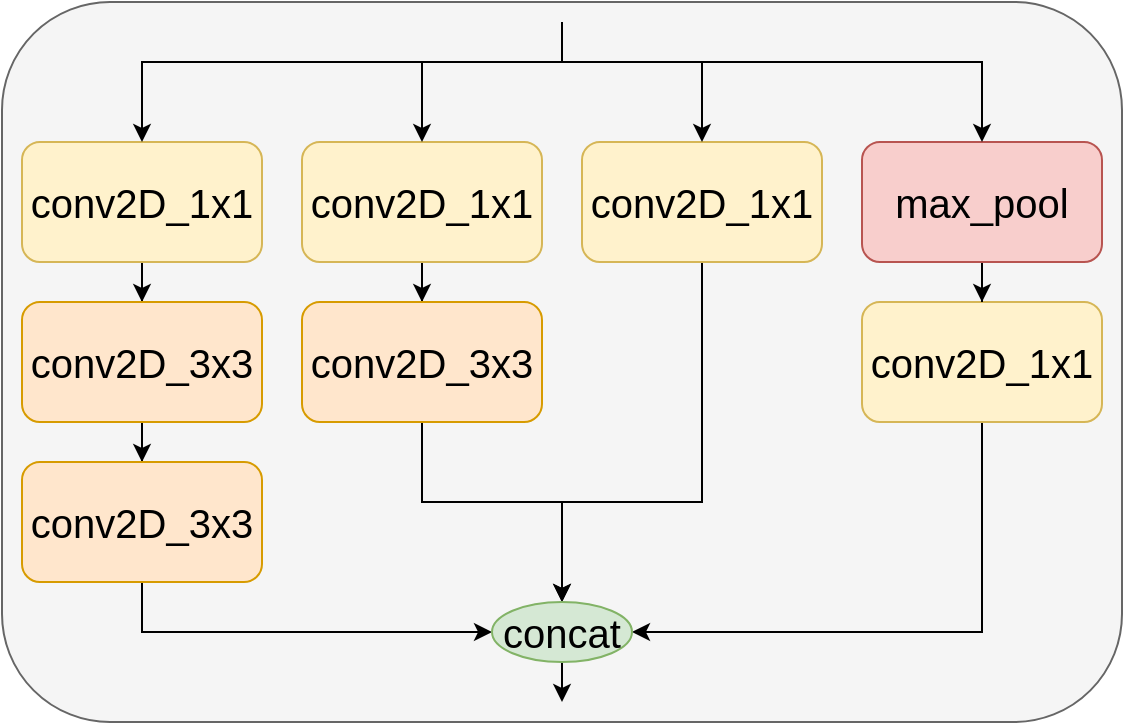 <mxfile version="20.0.1" type="github">
  <diagram id="pcmJtE0Vur-31GquO9H1" name="Page-1">
    <mxGraphModel dx="1905" dy="1113" grid="1" gridSize="10" guides="1" tooltips="1" connect="1" arrows="1" fold="1" page="1" pageScale="1" pageWidth="850" pageHeight="1100" math="0" shadow="0">
      <root>
        <mxCell id="0" />
        <mxCell id="1" parent="0" />
        <mxCell id="cW1qeq2i-bKWI04GRKtv-29" value="" style="rounded=1;whiteSpace=wrap;html=1;fontSize=20;fillColor=#f5f5f5;fontColor=#333333;strokeColor=#666666;" vertex="1" parent="1">
          <mxGeometry x="130" y="110" width="560" height="360" as="geometry" />
        </mxCell>
        <mxCell id="cW1qeq2i-bKWI04GRKtv-12" style="edgeStyle=orthogonalEdgeStyle;rounded=0;orthogonalLoop=1;jettySize=auto;html=1;fontSize=20;" edge="1" parent="1" source="cW1qeq2i-bKWI04GRKtv-3" target="cW1qeq2i-bKWI04GRKtv-4">
          <mxGeometry relative="1" as="geometry" />
        </mxCell>
        <mxCell id="cW1qeq2i-bKWI04GRKtv-3" value="&lt;font style=&quot;font-size: 20px;&quot;&gt;conv2D_1x1&lt;/font&gt;" style="rounded=1;whiteSpace=wrap;html=1;fillColor=#fff2cc;strokeColor=#d6b656;" vertex="1" parent="1">
          <mxGeometry x="140" y="180" width="120" height="60" as="geometry" />
        </mxCell>
        <mxCell id="cW1qeq2i-bKWI04GRKtv-13" style="edgeStyle=orthogonalEdgeStyle;rounded=0;orthogonalLoop=1;jettySize=auto;html=1;fontSize=20;" edge="1" parent="1" source="cW1qeq2i-bKWI04GRKtv-4" target="cW1qeq2i-bKWI04GRKtv-6">
          <mxGeometry relative="1" as="geometry" />
        </mxCell>
        <mxCell id="cW1qeq2i-bKWI04GRKtv-4" value="&lt;font style=&quot;font-size: 20px;&quot;&gt;conv2D_3x3&lt;/font&gt;" style="rounded=1;whiteSpace=wrap;html=1;fillColor=#ffe6cc;strokeColor=#d79b00;" vertex="1" parent="1">
          <mxGeometry x="140" y="260" width="120" height="60" as="geometry" />
        </mxCell>
        <mxCell id="cW1qeq2i-bKWI04GRKtv-17" style="edgeStyle=orthogonalEdgeStyle;rounded=0;orthogonalLoop=1;jettySize=auto;html=1;entryX=0;entryY=0.5;entryDx=0;entryDy=0;fontSize=20;" edge="1" parent="1" source="cW1qeq2i-bKWI04GRKtv-6" target="cW1qeq2i-bKWI04GRKtv-16">
          <mxGeometry relative="1" as="geometry">
            <Array as="points">
              <mxPoint x="200" y="425" />
            </Array>
          </mxGeometry>
        </mxCell>
        <mxCell id="cW1qeq2i-bKWI04GRKtv-6" value="&lt;font style=&quot;font-size: 20px;&quot;&gt;conv2D_3x3&lt;/font&gt;" style="rounded=1;whiteSpace=wrap;html=1;fillColor=#ffe6cc;strokeColor=#d79b00;" vertex="1" parent="1">
          <mxGeometry x="140" y="340" width="120" height="60" as="geometry" />
        </mxCell>
        <mxCell id="cW1qeq2i-bKWI04GRKtv-14" style="edgeStyle=orthogonalEdgeStyle;rounded=0;orthogonalLoop=1;jettySize=auto;html=1;fontSize=20;" edge="1" parent="1" source="cW1qeq2i-bKWI04GRKtv-7" target="cW1qeq2i-bKWI04GRKtv-11">
          <mxGeometry relative="1" as="geometry" />
        </mxCell>
        <mxCell id="cW1qeq2i-bKWI04GRKtv-7" value="&lt;font style=&quot;font-size: 20px;&quot;&gt;conv2D_1x1&lt;/font&gt;" style="rounded=1;whiteSpace=wrap;html=1;fillColor=#fff2cc;strokeColor=#d6b656;" vertex="1" parent="1">
          <mxGeometry x="280" y="180" width="120" height="60" as="geometry" />
        </mxCell>
        <mxCell id="cW1qeq2i-bKWI04GRKtv-19" style="edgeStyle=orthogonalEdgeStyle;rounded=0;orthogonalLoop=1;jettySize=auto;html=1;fontSize=20;" edge="1" parent="1" source="cW1qeq2i-bKWI04GRKtv-8" target="cW1qeq2i-bKWI04GRKtv-16">
          <mxGeometry relative="1" as="geometry">
            <Array as="points">
              <mxPoint x="480" y="360" />
              <mxPoint x="410" y="360" />
            </Array>
          </mxGeometry>
        </mxCell>
        <mxCell id="cW1qeq2i-bKWI04GRKtv-8" value="&lt;font style=&quot;font-size: 20px;&quot;&gt;conv2D_1x1&lt;/font&gt;" style="rounded=1;whiteSpace=wrap;html=1;fillColor=#fff2cc;strokeColor=#d6b656;" vertex="1" parent="1">
          <mxGeometry x="420" y="180" width="120" height="60" as="geometry" />
        </mxCell>
        <mxCell id="cW1qeq2i-bKWI04GRKtv-20" style="edgeStyle=orthogonalEdgeStyle;rounded=0;orthogonalLoop=1;jettySize=auto;html=1;entryX=1;entryY=0.5;entryDx=0;entryDy=0;fontSize=20;" edge="1" parent="1" source="cW1qeq2i-bKWI04GRKtv-9" target="cW1qeq2i-bKWI04GRKtv-16">
          <mxGeometry relative="1" as="geometry">
            <Array as="points">
              <mxPoint x="620" y="425" />
            </Array>
          </mxGeometry>
        </mxCell>
        <mxCell id="cW1qeq2i-bKWI04GRKtv-9" value="&lt;font style=&quot;font-size: 20px;&quot;&gt;conv2D_1x1&lt;/font&gt;" style="rounded=1;whiteSpace=wrap;html=1;fillColor=#fff2cc;strokeColor=#d6b656;" vertex="1" parent="1">
          <mxGeometry x="560" y="260" width="120" height="60" as="geometry" />
        </mxCell>
        <mxCell id="cW1qeq2i-bKWI04GRKtv-28" style="edgeStyle=orthogonalEdgeStyle;rounded=0;orthogonalLoop=1;jettySize=auto;html=1;entryX=0.5;entryY=0;entryDx=0;entryDy=0;fontSize=20;endArrow=classic;endFill=1;" edge="1" parent="1" source="cW1qeq2i-bKWI04GRKtv-10" target="cW1qeq2i-bKWI04GRKtv-9">
          <mxGeometry relative="1" as="geometry" />
        </mxCell>
        <mxCell id="cW1qeq2i-bKWI04GRKtv-10" value="&lt;font style=&quot;font-size: 20px;&quot;&gt;max_pool&lt;/font&gt;" style="rounded=1;whiteSpace=wrap;html=1;fillColor=#f8cecc;strokeColor=#b85450;" vertex="1" parent="1">
          <mxGeometry x="560" y="180" width="120" height="60" as="geometry" />
        </mxCell>
        <mxCell id="cW1qeq2i-bKWI04GRKtv-18" style="edgeStyle=orthogonalEdgeStyle;rounded=0;orthogonalLoop=1;jettySize=auto;html=1;entryX=0.5;entryY=0;entryDx=0;entryDy=0;fontSize=20;" edge="1" parent="1" source="cW1qeq2i-bKWI04GRKtv-11" target="cW1qeq2i-bKWI04GRKtv-16">
          <mxGeometry relative="1" as="geometry">
            <Array as="points">
              <mxPoint x="340" y="360" />
              <mxPoint x="410" y="360" />
            </Array>
          </mxGeometry>
        </mxCell>
        <mxCell id="cW1qeq2i-bKWI04GRKtv-11" value="&lt;font style=&quot;font-size: 20px;&quot;&gt;conv2D_3x3&lt;/font&gt;" style="rounded=1;whiteSpace=wrap;html=1;fillColor=#ffe6cc;strokeColor=#d79b00;" vertex="1" parent="1">
          <mxGeometry x="280" y="260" width="120" height="60" as="geometry" />
        </mxCell>
        <mxCell id="cW1qeq2i-bKWI04GRKtv-30" style="edgeStyle=orthogonalEdgeStyle;rounded=0;orthogonalLoop=1;jettySize=auto;html=1;fontSize=20;endArrow=classic;endFill=1;" edge="1" parent="1" source="cW1qeq2i-bKWI04GRKtv-16">
          <mxGeometry relative="1" as="geometry">
            <mxPoint x="410" y="460" as="targetPoint" />
          </mxGeometry>
        </mxCell>
        <mxCell id="cW1qeq2i-bKWI04GRKtv-16" value="concat" style="ellipse;whiteSpace=wrap;html=1;fontSize=20;fillColor=#d5e8d4;strokeColor=#82b366;" vertex="1" parent="1">
          <mxGeometry x="375" y="410" width="70" height="30" as="geometry" />
        </mxCell>
        <mxCell id="cW1qeq2i-bKWI04GRKtv-22" style="edgeStyle=orthogonalEdgeStyle;rounded=0;orthogonalLoop=1;jettySize=auto;html=1;entryX=0.5;entryY=0;entryDx=0;entryDy=0;fontSize=20;" edge="1" parent="1" target="cW1qeq2i-bKWI04GRKtv-7">
          <mxGeometry relative="1" as="geometry">
            <mxPoint x="410" y="120" as="sourcePoint" />
            <Array as="points">
              <mxPoint x="410" y="140" />
              <mxPoint x="340" y="140" />
            </Array>
          </mxGeometry>
        </mxCell>
        <mxCell id="cW1qeq2i-bKWI04GRKtv-23" style="edgeStyle=orthogonalEdgeStyle;rounded=0;orthogonalLoop=1;jettySize=auto;html=1;fontSize=20;" edge="1" parent="1" target="cW1qeq2i-bKWI04GRKtv-3">
          <mxGeometry relative="1" as="geometry">
            <mxPoint x="410" y="120" as="sourcePoint" />
            <Array as="points">
              <mxPoint x="410" y="140" />
              <mxPoint x="200" y="140" />
            </Array>
          </mxGeometry>
        </mxCell>
        <mxCell id="cW1qeq2i-bKWI04GRKtv-24" style="edgeStyle=orthogonalEdgeStyle;rounded=0;orthogonalLoop=1;jettySize=auto;html=1;entryX=0.5;entryY=0;entryDx=0;entryDy=0;fontSize=20;" edge="1" parent="1" target="cW1qeq2i-bKWI04GRKtv-8">
          <mxGeometry relative="1" as="geometry">
            <mxPoint x="410" y="120" as="sourcePoint" />
            <Array as="points">
              <mxPoint x="410" y="140" />
              <mxPoint x="480" y="140" />
            </Array>
          </mxGeometry>
        </mxCell>
        <mxCell id="cW1qeq2i-bKWI04GRKtv-25" style="edgeStyle=orthogonalEdgeStyle;rounded=0;orthogonalLoop=1;jettySize=auto;html=1;entryX=0.5;entryY=0;entryDx=0;entryDy=0;fontSize=20;" edge="1" parent="1" target="cW1qeq2i-bKWI04GRKtv-10">
          <mxGeometry relative="1" as="geometry">
            <mxPoint x="410" y="120" as="sourcePoint" />
            <Array as="points">
              <mxPoint x="410" y="140" />
              <mxPoint x="620" y="140" />
            </Array>
          </mxGeometry>
        </mxCell>
      </root>
    </mxGraphModel>
  </diagram>
</mxfile>
